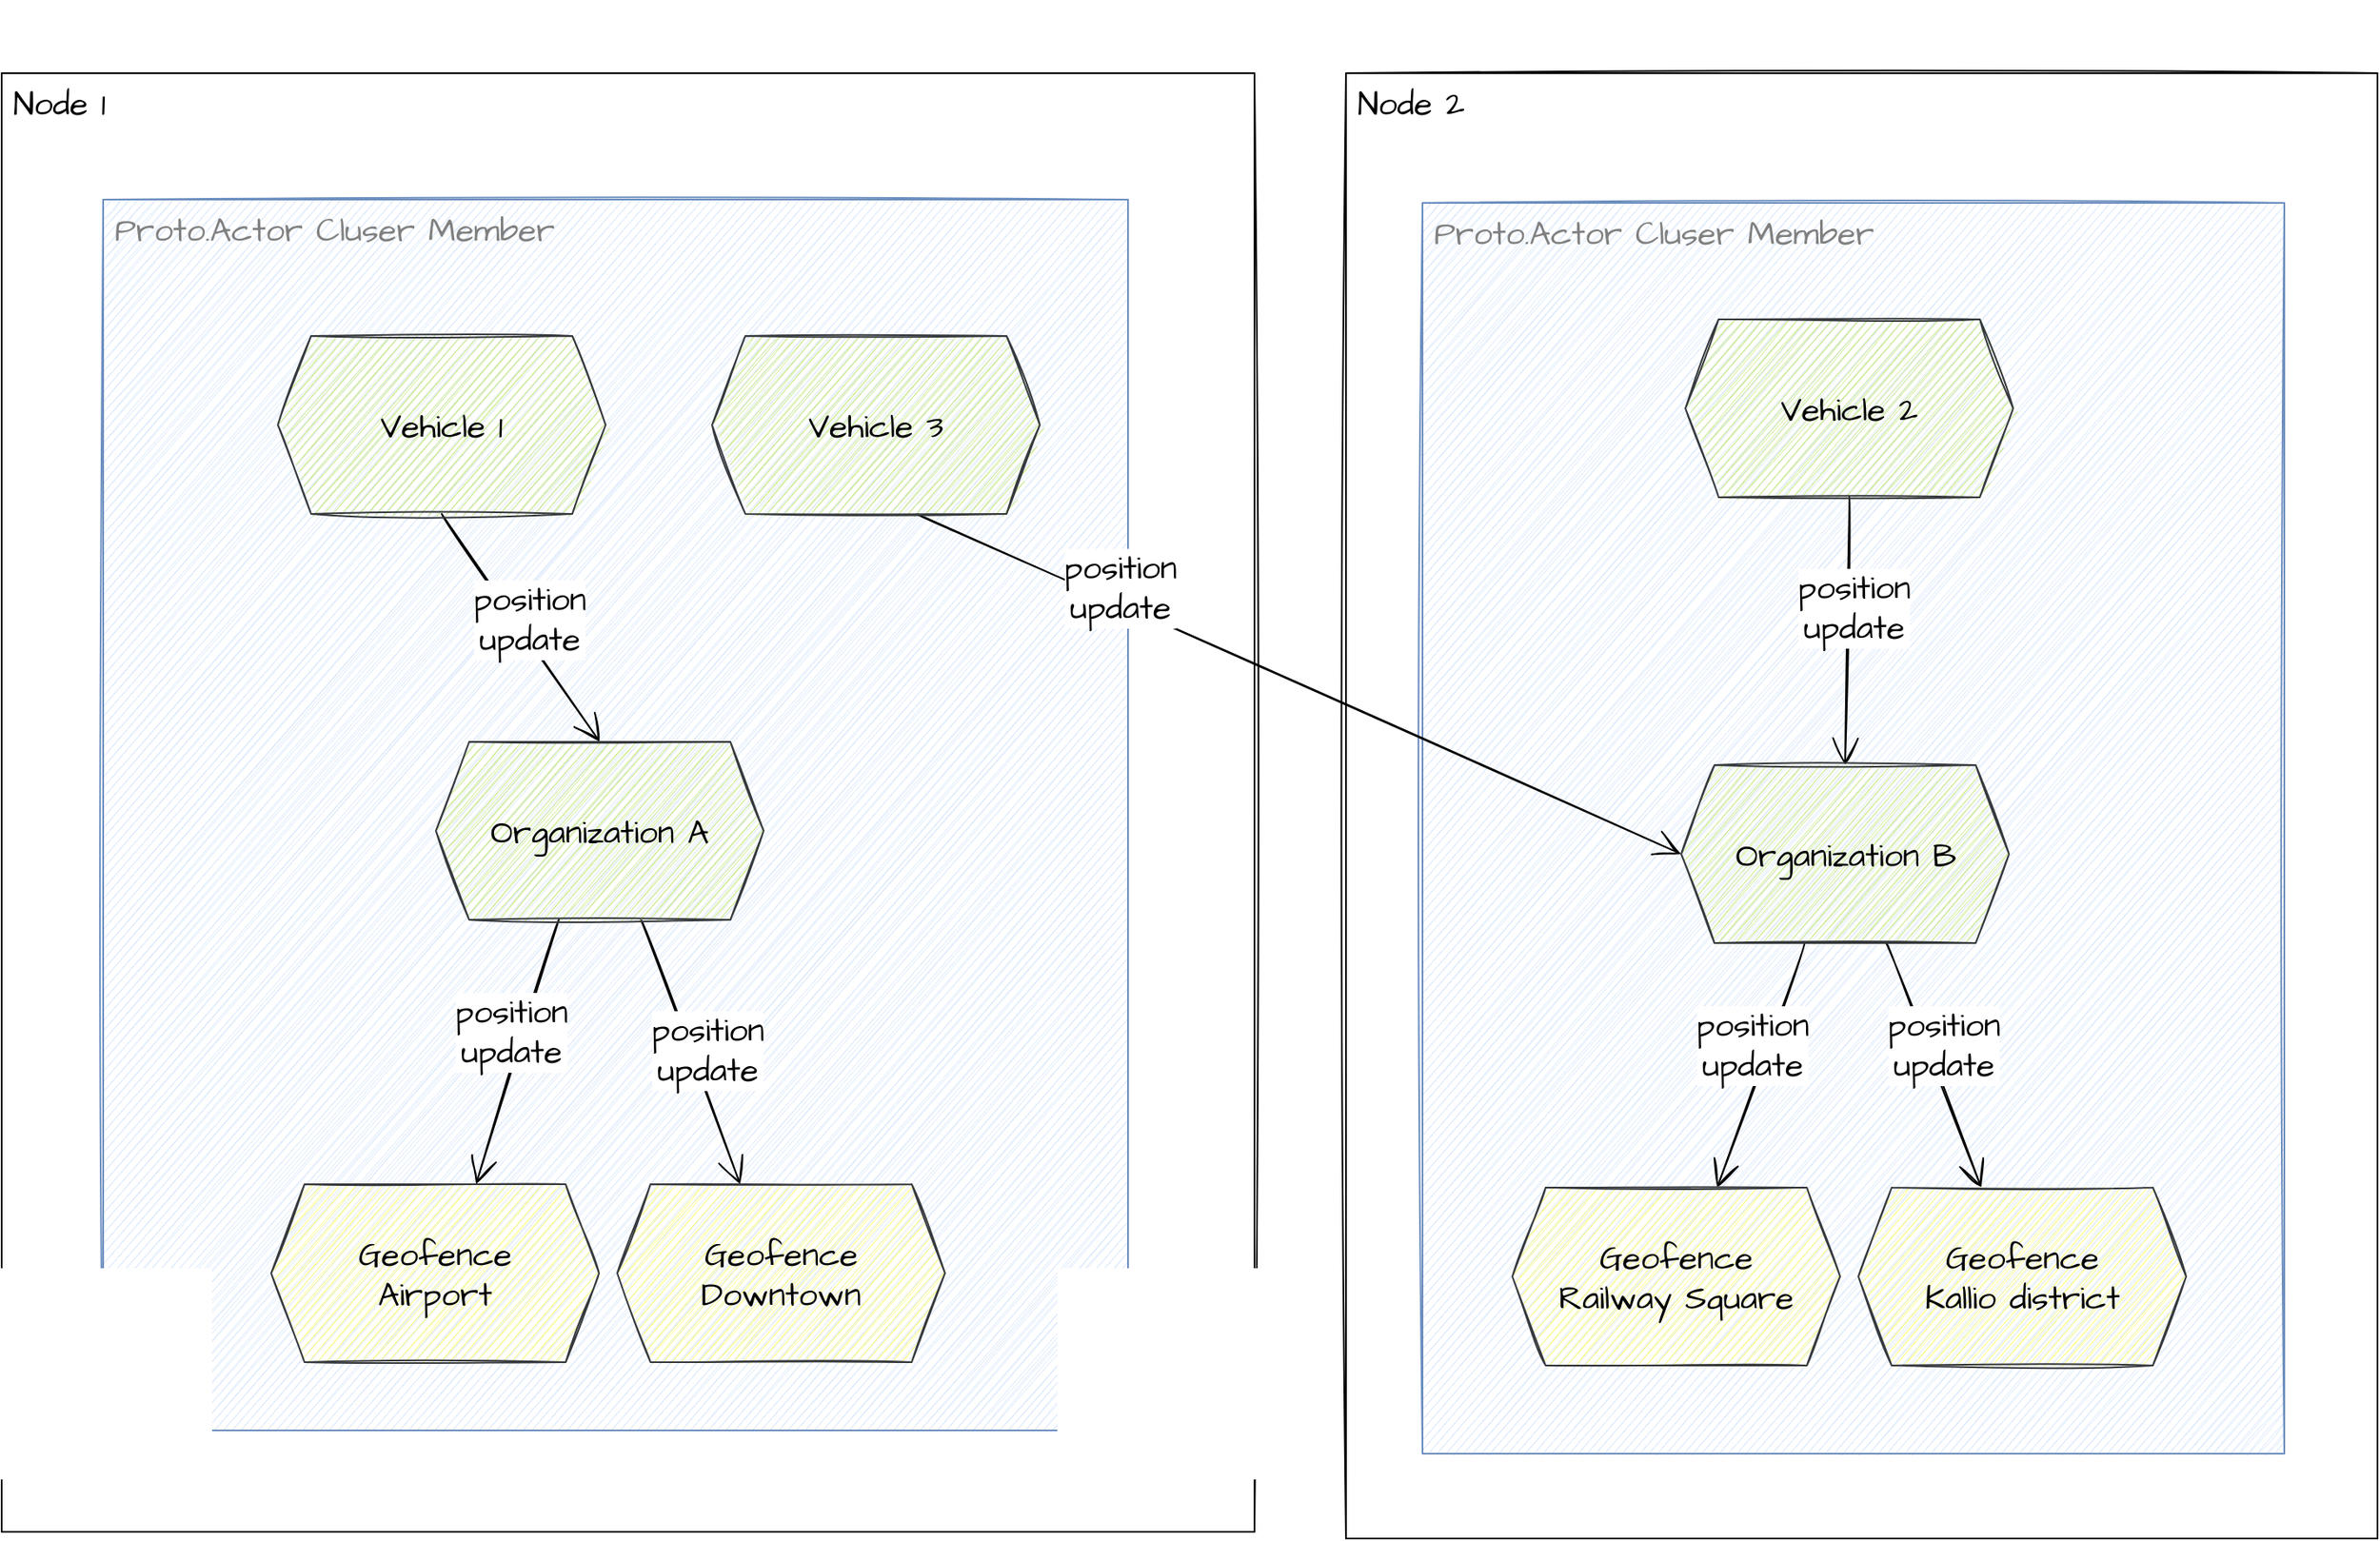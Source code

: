 <mxfile version="15.2.4" type="device"><diagram id="_fdsPOttoCitKMdMSeby" name="Page-1"><mxGraphModel dx="3943" dy="607" grid="0" gridSize="10" guides="1" tooltips="1" connect="1" arrows="1" fold="1" page="0" pageScale="1" pageWidth="827" pageHeight="1169" math="0" shadow="0"><root><mxCell id="0"/><mxCell id="1" parent="0"/><mxCell id="vbMBUpVOAhcY40L_eFaq-1" value="Node 2" style="rounded=0;whiteSpace=wrap;html=1;sketch=1;hachureGap=4;pointerEvents=0;fontFamily=Architects Daughter;fontSource=https%3A%2F%2Ffonts.googleapis.com%2Fcss%3Ffamily%3DArchitects%2BDaughter;fontSize=20;align=left;verticalAlign=top;spacingLeft=5;" vertex="1" parent="1"><mxGeometry x="213" y="853" width="620" height="881" as="geometry"/></mxCell><mxCell id="vbMBUpVOAhcY40L_eFaq-2" value="Node 1" style="rounded=0;whiteSpace=wrap;html=1;sketch=1;hachureGap=4;pointerEvents=0;fontFamily=Architects Daughter;fontSource=https%3A%2F%2Ffonts.googleapis.com%2Fcss%3Ffamily%3DArchitects%2BDaughter;fontSize=20;align=left;verticalAlign=top;spacingLeft=5;" vertex="1" parent="1"><mxGeometry x="-595" y="853" width="753" height="877" as="geometry"/></mxCell><mxCell id="vbMBUpVOAhcY40L_eFaq-3" value="Proto.Actor Cluser Member" style="rounded=0;whiteSpace=wrap;html=1;sketch=1;hachureGap=4;pointerEvents=0;fontFamily=Architects Daughter;fontSource=https%3A%2F%2Ffonts.googleapis.com%2Fcss%3Ffamily%3DArchitects%2BDaughter;fontSize=20;align=left;verticalAlign=top;spacingLeft=5;fillColor=#dae8fc;strokeColor=#6c8ebf;movable=1;resizable=1;rotatable=1;deletable=1;editable=1;connectable=1;fontColor=#808080;" vertex="1" parent="1"><mxGeometry x="-534" y="929" width="616" height="740" as="geometry"/></mxCell><mxCell id="vbMBUpVOAhcY40L_eFaq-4" value="Proto.Actor Cluser Member" style="rounded=0;whiteSpace=wrap;html=1;sketch=1;hachureGap=4;pointerEvents=0;fontFamily=Architects Daughter;fontSource=https%3A%2F%2Ffonts.googleapis.com%2Fcss%3Ffamily%3DArchitects%2BDaughter;fontSize=20;align=left;verticalAlign=top;spacingLeft=5;fillColor=#dae8fc;strokeColor=#6c8ebf;movable=1;resizable=1;rotatable=1;deletable=1;editable=1;connectable=1;fontColor=#808080;" vertex="1" parent="1"><mxGeometry x="259" y="931" width="518" height="752" as="geometry"/></mxCell><mxCell id="vbMBUpVOAhcY40L_eFaq-5" style="edgeStyle=none;curved=1;rounded=0;sketch=1;orthogonalLoop=1;jettySize=auto;html=1;exitX=0.5;exitY=1;exitDx=0;exitDy=0;entryX=0.5;entryY=0;entryDx=0;entryDy=0;fontFamily=Architects Daughter;fontSource=https%3A%2F%2Ffonts.googleapis.com%2Fcss%3Ffamily%3DArchitects%2BDaughter;fontSize=20;endArrow=open;startSize=14;endSize=14;sourcePerimeterSpacing=8;targetPerimeterSpacing=8;" edge="1" parent="1" source="vbMBUpVOAhcY40L_eFaq-7" target="vbMBUpVOAhcY40L_eFaq-18"><mxGeometry relative="1" as="geometry"/></mxCell><mxCell id="vbMBUpVOAhcY40L_eFaq-6" value="position&lt;br&gt;update" style="edgeLabel;html=1;align=center;verticalAlign=middle;resizable=0;points=[];fontSize=20;fontFamily=Architects Daughter;" vertex="1" connectable="0" parent="vbMBUpVOAhcY40L_eFaq-5"><mxGeometry x="0.145" y="2" relative="1" as="geometry"><mxPoint x="-4" y="-15" as="offset"/></mxGeometry></mxCell><mxCell id="vbMBUpVOAhcY40L_eFaq-7" value="Vehicle 1" style="shape=hexagon;perimeter=hexagonPerimeter2;whiteSpace=wrap;html=1;fixedSize=1;sketch=1;hachureGap=4;pointerEvents=0;fontFamily=Architects Daughter;fontSource=https%3A%2F%2Ffonts.googleapis.com%2Fcss%3Ffamily%3DArchitects%2BDaughter;fontSize=20;fontColor=#000000;strokeColor=#36393d;align=center;verticalAlign=middle;rounded=0;fillColor=#cdeb8b;" vertex="1" parent="1"><mxGeometry x="-429" y="1011" width="197" height="107" as="geometry"/></mxCell><mxCell id="vbMBUpVOAhcY40L_eFaq-8" style="edgeStyle=none;curved=1;rounded=0;sketch=1;orthogonalLoop=1;jettySize=auto;html=1;exitX=0.5;exitY=1;exitDx=0;exitDy=0;entryX=0.5;entryY=0;entryDx=0;entryDy=0;fontFamily=Architects Daughter;fontSource=https%3A%2F%2Ffonts.googleapis.com%2Fcss%3Ffamily%3DArchitects%2BDaughter;fontSize=20;endArrow=open;startSize=14;endSize=14;sourcePerimeterSpacing=8;targetPerimeterSpacing=8;" edge="1" parent="1" source="vbMBUpVOAhcY40L_eFaq-10" target="vbMBUpVOAhcY40L_eFaq-29"><mxGeometry relative="1" as="geometry"/></mxCell><mxCell id="vbMBUpVOAhcY40L_eFaq-9" value="position&lt;br&gt;update" style="edgeLabel;html=1;align=center;verticalAlign=middle;resizable=0;points=[];fontSize=20;fontFamily=Architects Daughter;" vertex="1" connectable="0" parent="vbMBUpVOAhcY40L_eFaq-8"><mxGeometry x="-0.195" y="3" relative="1" as="geometry"><mxPoint y="1" as="offset"/></mxGeometry></mxCell><mxCell id="vbMBUpVOAhcY40L_eFaq-10" value="Vehicle 2" style="shape=hexagon;perimeter=hexagonPerimeter2;whiteSpace=wrap;html=1;fixedSize=1;sketch=1;hachureGap=4;pointerEvents=0;fontFamily=Architects Daughter;fontSource=https%3A%2F%2Ffonts.googleapis.com%2Fcss%3Ffamily%3DArchitects%2BDaughter;fontSize=20;fontColor=#000000;strokeColor=#36393d;align=center;verticalAlign=middle;rounded=0;fillColor=#cdeb8b;" vertex="1" parent="1"><mxGeometry x="417" y="1001" width="197" height="107" as="geometry"/></mxCell><mxCell id="vbMBUpVOAhcY40L_eFaq-11" style="edgeStyle=none;curved=1;rounded=0;sketch=1;orthogonalLoop=1;jettySize=auto;html=1;exitX=0.625;exitY=1;exitDx=0;exitDy=0;entryX=0;entryY=0.5;entryDx=0;entryDy=0;fontFamily=Architects Daughter;fontSource=https%3A%2F%2Ffonts.googleapis.com%2Fcss%3Ffamily%3DArchitects%2BDaughter;fontSize=20;endArrow=open;startSize=14;endSize=14;sourcePerimeterSpacing=8;targetPerimeterSpacing=8;" edge="1" parent="1" source="vbMBUpVOAhcY40L_eFaq-13" target="vbMBUpVOAhcY40L_eFaq-29"><mxGeometry relative="1" as="geometry"/></mxCell><mxCell id="vbMBUpVOAhcY40L_eFaq-12" value="position&lt;br&gt;update" style="edgeLabel;html=1;align=center;verticalAlign=middle;resizable=0;points=[];fontSize=20;fontFamily=Architects Daughter;" vertex="1" connectable="0" parent="vbMBUpVOAhcY40L_eFaq-11"><mxGeometry x="0.216" y="6" relative="1" as="geometry"><mxPoint x="-160" y="-75" as="offset"/></mxGeometry></mxCell><mxCell id="vbMBUpVOAhcY40L_eFaq-13" value="Vehicle 3" style="shape=hexagon;perimeter=hexagonPerimeter2;whiteSpace=wrap;html=1;fixedSize=1;sketch=1;hachureGap=4;pointerEvents=0;fontFamily=Architects Daughter;fontSource=https%3A%2F%2Ffonts.googleapis.com%2Fcss%3Ffamily%3DArchitects%2BDaughter;fontSize=20;fontColor=#000000;strokeColor=#36393d;align=center;verticalAlign=middle;rounded=0;fillColor=#cdeb8b;" vertex="1" parent="1"><mxGeometry x="-168" y="1011" width="197" height="107" as="geometry"/></mxCell><mxCell id="vbMBUpVOAhcY40L_eFaq-14" style="edgeStyle=none;curved=1;rounded=0;sketch=1;orthogonalLoop=1;jettySize=auto;html=1;exitX=0.375;exitY=1;exitDx=0;exitDy=0;entryX=0.625;entryY=0;entryDx=0;entryDy=0;fontFamily=Architects Daughter;fontSource=https%3A%2F%2Ffonts.googleapis.com%2Fcss%3Ffamily%3DArchitects%2BDaughter;fontSize=20;endArrow=open;startSize=14;endSize=14;sourcePerimeterSpacing=8;targetPerimeterSpacing=8;" edge="1" parent="1" source="vbMBUpVOAhcY40L_eFaq-18" target="vbMBUpVOAhcY40L_eFaq-21"><mxGeometry relative="1" as="geometry"/></mxCell><mxCell id="vbMBUpVOAhcY40L_eFaq-15" value="position&lt;br&gt;update" style="edgeLabel;html=1;align=center;verticalAlign=middle;resizable=0;points=[];fontSize=20;fontFamily=Architects Daughter;" vertex="1" connectable="0" parent="vbMBUpVOAhcY40L_eFaq-14"><mxGeometry x="-0.268" y="2" relative="1" as="geometry"><mxPoint x="-13" y="8" as="offset"/></mxGeometry></mxCell><mxCell id="vbMBUpVOAhcY40L_eFaq-16" style="edgeStyle=none;curved=1;rounded=0;sketch=1;orthogonalLoop=1;jettySize=auto;html=1;exitX=0.625;exitY=1;exitDx=0;exitDy=0;entryX=0.375;entryY=0;entryDx=0;entryDy=0;fontFamily=Architects Daughter;fontSource=https%3A%2F%2Ffonts.googleapis.com%2Fcss%3Ffamily%3DArchitects%2BDaughter;fontSize=20;endArrow=open;startSize=14;endSize=14;sourcePerimeterSpacing=8;targetPerimeterSpacing=8;" edge="1" parent="1" source="vbMBUpVOAhcY40L_eFaq-18" target="vbMBUpVOAhcY40L_eFaq-24"><mxGeometry relative="1" as="geometry"/></mxCell><mxCell id="vbMBUpVOAhcY40L_eFaq-17" value="position&lt;br&gt;update" style="edgeLabel;html=1;align=center;verticalAlign=middle;resizable=0;points=[];fontSize=20;fontFamily=Architects Daughter;" vertex="1" connectable="0" parent="vbMBUpVOAhcY40L_eFaq-16"><mxGeometry x="0.293" y="4" relative="1" as="geometry"><mxPoint x="-3" y="-24" as="offset"/></mxGeometry></mxCell><mxCell id="vbMBUpVOAhcY40L_eFaq-18" value="Organization A" style="shape=hexagon;perimeter=hexagonPerimeter2;whiteSpace=wrap;html=1;fixedSize=1;sketch=1;hachureGap=4;pointerEvents=0;fontFamily=Architects Daughter;fontSource=https%3A%2F%2Ffonts.googleapis.com%2Fcss%3Ffamily%3DArchitects%2BDaughter;fontSize=20;fontColor=#000000;strokeColor=#36393d;align=center;verticalAlign=middle;rounded=0;fillColor=#cdeb8b;" vertex="1" parent="1"><mxGeometry x="-334" y="1255" width="197" height="107" as="geometry"/></mxCell><mxCell id="vbMBUpVOAhcY40L_eFaq-21" value="Geofence&lt;br&gt;Airport" style="shape=hexagon;perimeter=hexagonPerimeter2;whiteSpace=wrap;html=1;fixedSize=1;sketch=1;hachureGap=4;pointerEvents=0;fontFamily=Architects Daughter;fontSource=https%3A%2F%2Ffonts.googleapis.com%2Fcss%3Ffamily%3DArchitects%2BDaughter;fontSize=20;strokeColor=#36393d;align=center;verticalAlign=middle;rounded=0;fillColor=#ffff88;" vertex="1" parent="1"><mxGeometry x="-433" y="1521" width="197" height="107" as="geometry"/></mxCell><mxCell id="vbMBUpVOAhcY40L_eFaq-24" value="Geofence&lt;br&gt;Downtown" style="shape=hexagon;perimeter=hexagonPerimeter2;whiteSpace=wrap;html=1;fixedSize=1;sketch=1;hachureGap=4;pointerEvents=0;fontFamily=Architects Daughter;fontSource=https%3A%2F%2Ffonts.googleapis.com%2Fcss%3Ffamily%3DArchitects%2BDaughter;fontSize=20;strokeColor=#36393d;align=center;verticalAlign=middle;rounded=0;fillColor=#ffff88;" vertex="1" parent="1"><mxGeometry x="-225" y="1521" width="197" height="107" as="geometry"/></mxCell><mxCell id="vbMBUpVOAhcY40L_eFaq-25" style="edgeStyle=none;curved=1;rounded=0;sketch=1;orthogonalLoop=1;jettySize=auto;html=1;exitX=0.375;exitY=1;exitDx=0;exitDy=0;entryX=0.625;entryY=0;entryDx=0;entryDy=0;fontFamily=Architects Daughter;fontSource=https%3A%2F%2Ffonts.googleapis.com%2Fcss%3Ffamily%3DArchitects%2BDaughter;fontSize=20;endArrow=open;startSize=14;endSize=14;sourcePerimeterSpacing=8;targetPerimeterSpacing=8;" edge="1" parent="1" source="vbMBUpVOAhcY40L_eFaq-29" target="vbMBUpVOAhcY40L_eFaq-32"><mxGeometry relative="1" as="geometry"/></mxCell><mxCell id="vbMBUpVOAhcY40L_eFaq-26" value="position&lt;br&gt;update" style="edgeLabel;html=1;align=center;verticalAlign=middle;resizable=0;points=[];fontSize=20;fontFamily=Architects Daughter;" vertex="1" connectable="0" parent="vbMBUpVOAhcY40L_eFaq-25"><mxGeometry x="-0.387" y="-6" relative="1" as="geometry"><mxPoint x="-10" y="18" as="offset"/></mxGeometry></mxCell><mxCell id="vbMBUpVOAhcY40L_eFaq-27" style="edgeStyle=none;curved=1;rounded=0;sketch=1;orthogonalLoop=1;jettySize=auto;html=1;exitX=0.625;exitY=1;exitDx=0;exitDy=0;entryX=0.375;entryY=0;entryDx=0;entryDy=0;fontFamily=Architects Daughter;fontSource=https%3A%2F%2Ffonts.googleapis.com%2Fcss%3Ffamily%3DArchitects%2BDaughter;fontSize=20;endArrow=open;startSize=14;endSize=14;sourcePerimeterSpacing=8;targetPerimeterSpacing=8;" edge="1" parent="1" source="vbMBUpVOAhcY40L_eFaq-29" target="vbMBUpVOAhcY40L_eFaq-35"><mxGeometry relative="1" as="geometry"/></mxCell><mxCell id="vbMBUpVOAhcY40L_eFaq-28" value="position&lt;br&gt;update" style="edgeLabel;html=1;align=center;verticalAlign=middle;resizable=0;points=[];fontSize=20;fontFamily=Architects Daughter;" vertex="1" connectable="0" parent="vbMBUpVOAhcY40L_eFaq-27"><mxGeometry x="-0.411" y="-3" relative="1" as="geometry"><mxPoint x="20" y="16" as="offset"/></mxGeometry></mxCell><mxCell id="vbMBUpVOAhcY40L_eFaq-29" value="Organization B" style="shape=hexagon;perimeter=hexagonPerimeter2;whiteSpace=wrap;html=1;fixedSize=1;sketch=1;hachureGap=4;pointerEvents=0;fontFamily=Architects Daughter;fontSource=https%3A%2F%2Ffonts.googleapis.com%2Fcss%3Ffamily%3DArchitects%2BDaughter;fontSize=20;fontColor=#000000;strokeColor=#36393d;align=center;verticalAlign=middle;rounded=0;fillColor=#cdeb8b;" vertex="1" parent="1"><mxGeometry x="414.5" y="1269" width="197" height="107" as="geometry"/></mxCell><mxCell id="vbMBUpVOAhcY40L_eFaq-32" value="Geofence&lt;br&gt;Railway Square" style="shape=hexagon;perimeter=hexagonPerimeter2;whiteSpace=wrap;html=1;fixedSize=1;sketch=1;hachureGap=4;pointerEvents=0;fontFamily=Architects Daughter;fontSource=https%3A%2F%2Ffonts.googleapis.com%2Fcss%3Ffamily%3DArchitects%2BDaughter;fontSize=20;strokeColor=#36393d;align=center;verticalAlign=middle;rounded=0;fillColor=#ffff88;" vertex="1" parent="1"><mxGeometry x="313" y="1523" width="197" height="107" as="geometry"/></mxCell><mxCell id="vbMBUpVOAhcY40L_eFaq-35" value="Geofence&lt;br&gt;Kallio district" style="shape=hexagon;perimeter=hexagonPerimeter2;whiteSpace=wrap;html=1;fixedSize=1;sketch=1;hachureGap=4;pointerEvents=0;fontFamily=Architects Daughter;fontSource=https%3A%2F%2Ffonts.googleapis.com%2Fcss%3Ffamily%3DArchitects%2BDaughter;fontSize=20;strokeColor=#36393d;align=center;verticalAlign=middle;rounded=0;fillColor=#ffff88;" vertex="1" parent="1"><mxGeometry x="521" y="1523" width="197" height="107" as="geometry"/></mxCell><mxCell id="vbMBUpVOAhcY40L_eFaq-36" style="edgeStyle=none;curved=1;rounded=0;sketch=1;orthogonalLoop=1;jettySize=auto;html=1;exitX=0.25;exitY=1;exitDx=0;exitDy=0;entryX=0.5;entryY=0;entryDx=0;entryDy=0;dashed=1;fontFamily=Architects Daughter;fontSource=https%3A%2F%2Ffonts.googleapis.com%2Fcss%3Ffamily%3DArchitects%2BDaughter;fontSize=20;endArrow=none;endFill=0;startSize=14;endSize=14;sourcePerimeterSpacing=8;targetPerimeterSpacing=8;strokeColor=none;" edge="1" parent="1" target="vbMBUpVOAhcY40L_eFaq-7"><mxGeometry relative="1" as="geometry"><mxPoint x="155.75" y="809.0" as="sourcePoint"/></mxGeometry></mxCell></root></mxGraphModel></diagram></mxfile>